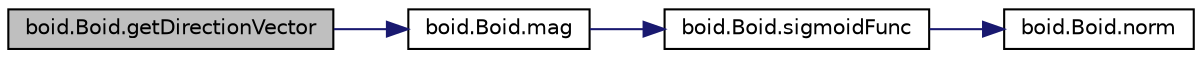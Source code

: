 digraph "boid.Boid.getDirectionVector"
{
  edge [fontname="Helvetica",fontsize="10",labelfontname="Helvetica",labelfontsize="10"];
  node [fontname="Helvetica",fontsize="10",shape=record];
  rankdir="LR";
  Node1 [label="boid.Boid.getDirectionVector",height=0.2,width=0.4,color="black", fillcolor="grey75", style="filled" fontcolor="black"];
  Node1 -> Node2 [color="midnightblue",fontsize="10",style="solid"];
  Node2 [label="boid.Boid.mag",height=0.2,width=0.4,color="black", fillcolor="white", style="filled",URL="$classboid_1_1Boid.html#a5324650d399f5c850ec7b7bda10eeae7",tooltip="Gets the magnitude of a vector. "];
  Node2 -> Node3 [color="midnightblue",fontsize="10",style="solid"];
  Node3 [label="boid.Boid.sigmoidFunc",height=0.2,width=0.4,color="black", fillcolor="white", style="filled",URL="$classboid_1_1Boid.html#a492a0ad33a962b15ed94789d59f3b08a",tooltip="Defines a sigmoidal curve used for goal attraction and for boid repulsion. "];
  Node3 -> Node4 [color="midnightblue",fontsize="10",style="solid"];
  Node4 [label="boid.Boid.norm",height=0.2,width=0.4,color="black", fillcolor="white", style="filled",URL="$classboid_1_1Boid.html#a576c57d100aa5743d610de30bf1a2b2c",tooltip="Gets the distance between two points. "];
}
